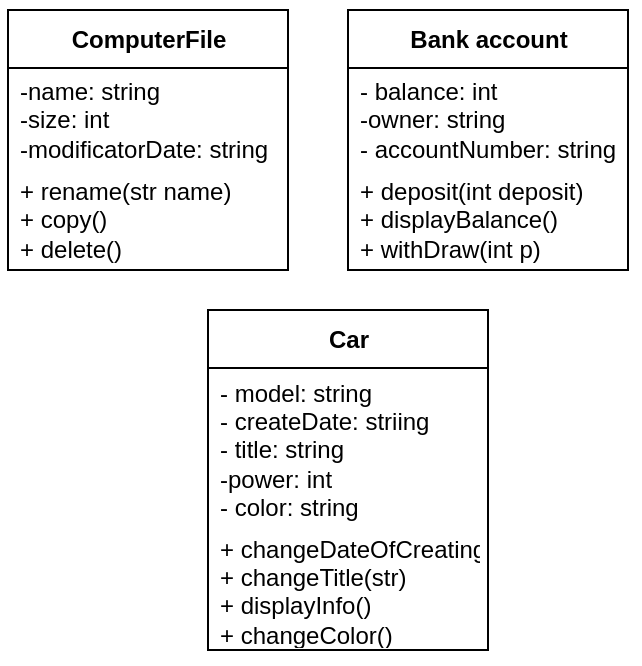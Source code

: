 <mxfile>
    <diagram id="XlbrNWBD9VWfYVVXOA0K" name="Страница 1">
        <mxGraphModel dx="361" dy="439" grid="1" gridSize="10" guides="1" tooltips="1" connect="1" arrows="1" fold="1" page="1" pageScale="1" pageWidth="827" pageHeight="1169" math="0" shadow="0">
            <root>
                <mxCell id="0"/>
                <mxCell id="1" parent="0"/>
                <mxCell id="2" value="ComputerFile" style="swimlane;fontStyle=1;align=center;verticalAlign=middle;childLayout=stackLayout;horizontal=1;startSize=29;horizontalStack=0;resizeParent=1;resizeParentMax=0;resizeLast=0;collapsible=0;marginBottom=0;html=1;" parent="1" vertex="1">
                    <mxGeometry x="80" y="90" width="140" height="130" as="geometry"/>
                </mxCell>
                <mxCell id="3" value="-name: string&amp;nbsp;&lt;br&gt;-size: int&lt;br&gt;-modificatorDate: string" style="text;html=1;strokeColor=none;fillColor=none;align=left;verticalAlign=middle;spacingLeft=4;spacingRight=4;overflow=hidden;rotatable=0;points=[[0,0.5],[1,0.5]];portConstraint=eastwest;shadow=1;" parent="2" vertex="1">
                    <mxGeometry y="29" width="140" height="51" as="geometry"/>
                </mxCell>
                <mxCell id="4" value="+ rename(str name)&lt;br&gt;+ copy()&lt;br&gt;+ delete()" style="text;html=1;strokeColor=none;fillColor=none;align=left;verticalAlign=middle;spacingLeft=4;spacingRight=4;overflow=hidden;rotatable=0;points=[[0,0.5],[1,0.5]];portConstraint=eastwest;shadow=1;" parent="2" vertex="1">
                    <mxGeometry y="80" width="140" height="50" as="geometry"/>
                </mxCell>
                <mxCell id="5" value="&lt;p class=&quot;Polecenie&quot;&gt;&lt;span lang=&quot;EN-US&quot;&gt;Bank account&lt;/span&gt;&lt;/p&gt;" style="swimlane;fontStyle=1;align=center;verticalAlign=middle;childLayout=stackLayout;horizontal=1;startSize=29;horizontalStack=0;resizeParent=1;resizeParentMax=0;resizeLast=0;collapsible=0;marginBottom=0;html=1;" parent="1" vertex="1">
                    <mxGeometry x="250" y="90" width="140" height="130" as="geometry"/>
                </mxCell>
                <mxCell id="6" value="- balance: int&amp;nbsp;&lt;br&gt;-owner: string&lt;br&gt;- accountNumber: string" style="text;html=1;strokeColor=none;fillColor=none;align=left;verticalAlign=middle;spacingLeft=4;spacingRight=4;overflow=hidden;rotatable=0;points=[[0,0.5],[1,0.5]];portConstraint=eastwest;shadow=1;" parent="5" vertex="1">
                    <mxGeometry y="29" width="140" height="51" as="geometry"/>
                </mxCell>
                <mxCell id="7" value="+ deposit(int deposit)&lt;br&gt;+ displayBalance()&lt;br&gt;+ withDraw(int p)" style="text;html=1;strokeColor=none;fillColor=none;align=left;verticalAlign=middle;spacingLeft=4;spacingRight=4;overflow=hidden;rotatable=0;points=[[0,0.5],[1,0.5]];portConstraint=eastwest;shadow=1;" parent="5" vertex="1">
                    <mxGeometry y="80" width="140" height="50" as="geometry"/>
                </mxCell>
                <mxCell id="8" value="&lt;p class=&quot;Polecenie&quot;&gt;&lt;span lang=&quot;EN-US&quot;&gt;Car&lt;/span&gt;&lt;/p&gt;" style="swimlane;fontStyle=1;align=center;verticalAlign=middle;childLayout=stackLayout;horizontal=1;startSize=29;horizontalStack=0;resizeParent=1;resizeParentMax=0;resizeLast=0;collapsible=0;marginBottom=0;html=1;" vertex="1" parent="1">
                    <mxGeometry x="180" y="240" width="140" height="170" as="geometry"/>
                </mxCell>
                <mxCell id="9" value="- model: string&lt;br&gt;- createDate: striing&lt;br&gt;- title: string&lt;br&gt;-power: int&lt;br&gt;- color: string" style="text;html=1;strokeColor=none;fillColor=none;align=left;verticalAlign=middle;spacingLeft=4;spacingRight=4;overflow=hidden;rotatable=0;points=[[0,0.5],[1,0.5]];portConstraint=eastwest;shadow=1;" vertex="1" parent="8">
                    <mxGeometry y="29" width="140" height="81" as="geometry"/>
                </mxCell>
                <mxCell id="10" value="+ changeDateOfCreating(str)&lt;br&gt;+ changeTitle(str)&lt;br&gt;+ displayInfo()&lt;br&gt;+ changeColor()&lt;br&gt;+ turnOn()&lt;br&gt;+ turnOff()" style="text;html=1;strokeColor=none;fillColor=none;align=left;verticalAlign=middle;spacingLeft=4;spacingRight=4;overflow=hidden;rotatable=0;points=[[0,0.5],[1,0.5]];portConstraint=eastwest;shadow=1;" vertex="1" parent="8">
                    <mxGeometry y="110" width="140" height="60" as="geometry"/>
                </mxCell>
            </root>
        </mxGraphModel>
    </diagram>
</mxfile>
